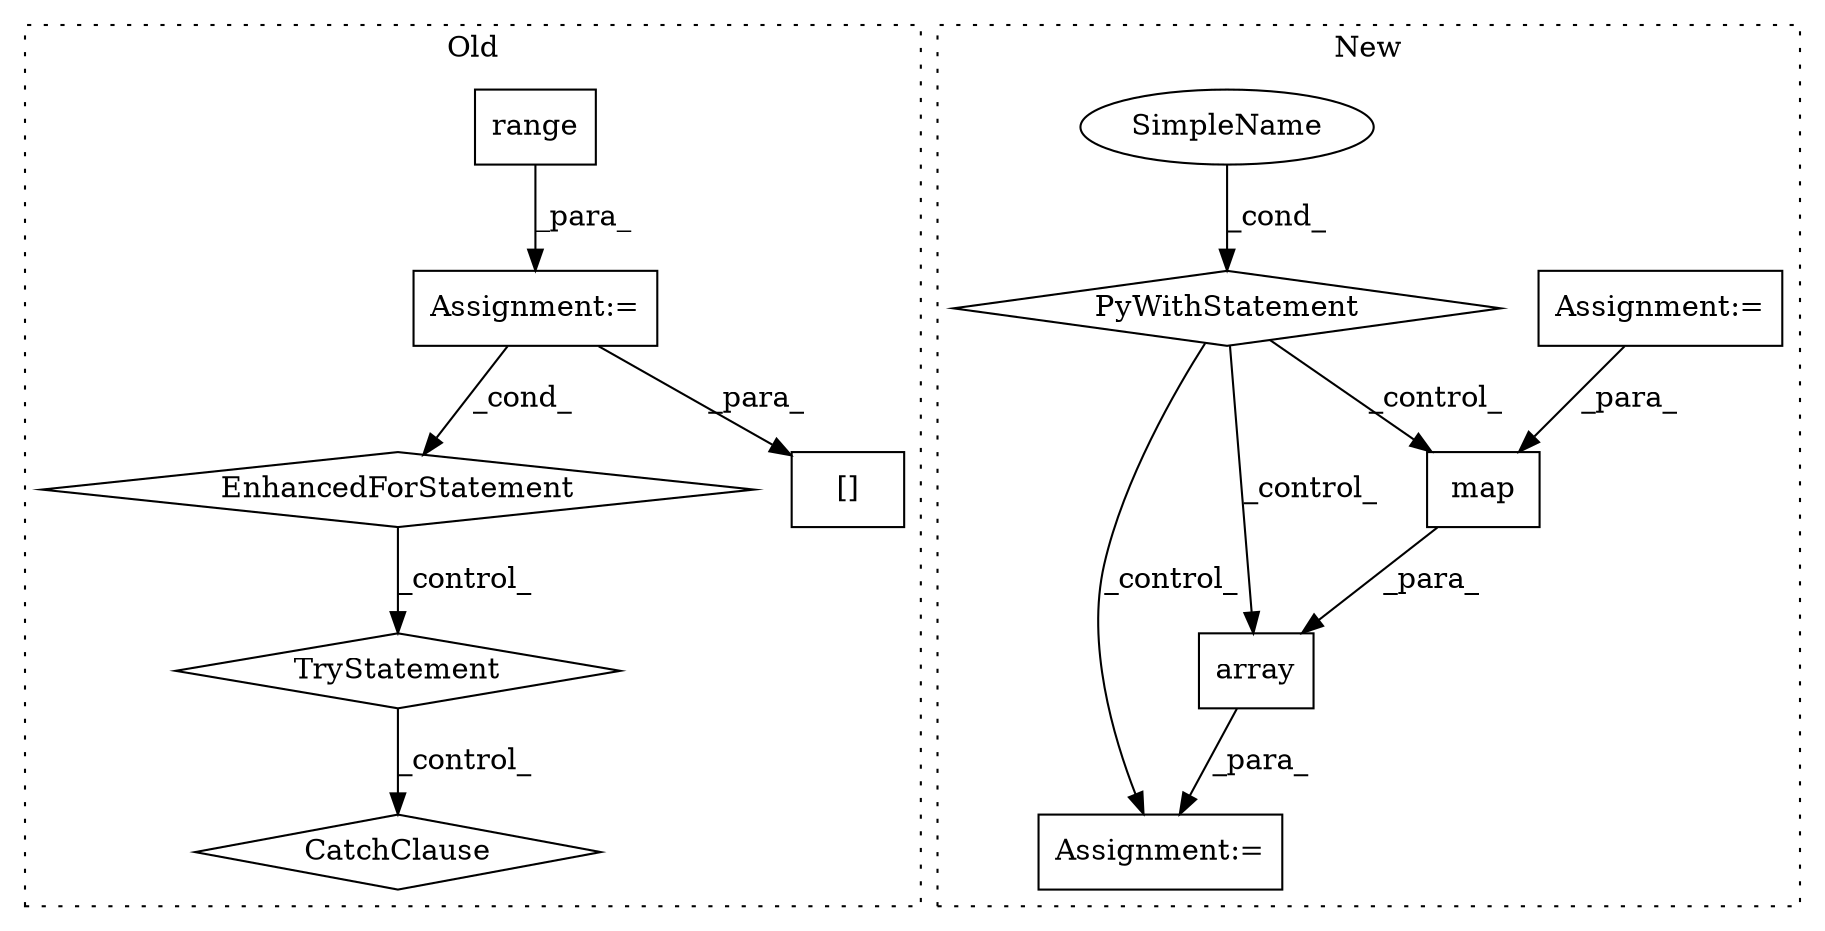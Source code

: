 digraph G {
subgraph cluster0 {
1 [label="CatchClause" a="12" s="10802,10835" l="13,2" shape="diamond"];
3 [label="TryStatement" a="54" s="10744" l="4" shape="diamond"];
6 [label="Assignment:=" a="7" s="10519,10600" l="53,2" shape="box"];
7 [label="EnhancedForStatement" a="70" s="10519,10600" l="53,2" shape="diamond"];
8 [label="[]" a="2" s="10924,10937" l="9,1" shape="box"];
9 [label="range" a="32" s="10582,10599" l="6,1" shape="box"];
label = "Old";
style="dotted";
}
subgraph cluster1 {
2 [label="array" a="32" s="10213,10247" l="6,1" shape="box"];
4 [label="Assignment:=" a="7" s="10206" l="1" shape="box"];
5 [label="Assignment:=" a="7" s="9564" l="3" shape="box"];
10 [label="map" a="32" s="10224,10245" l="4,1" shape="box"];
11 [label="PyWithStatement" a="104" s="9875,9899" l="10,2" shape="diamond"];
12 [label="SimpleName" a="42" s="" l="" shape="ellipse"];
label = "New";
style="dotted";
}
2 -> 4 [label="_para_"];
3 -> 1 [label="_control_"];
5 -> 10 [label="_para_"];
6 -> 7 [label="_cond_"];
6 -> 8 [label="_para_"];
7 -> 3 [label="_control_"];
9 -> 6 [label="_para_"];
10 -> 2 [label="_para_"];
11 -> 4 [label="_control_"];
11 -> 2 [label="_control_"];
11 -> 10 [label="_control_"];
12 -> 11 [label="_cond_"];
}